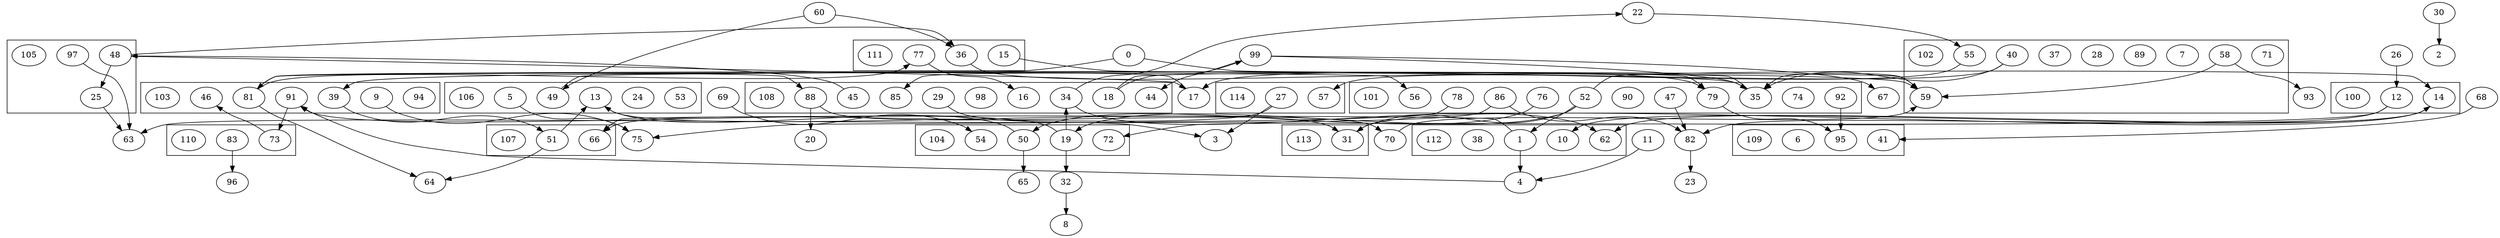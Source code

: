 digraph G {
subgraph cluster_0 {
14
12
100
}
subgraph cluster_1 {
86
74
76
47
78
90
92
56
52
35
79
101
}
subgraph cluster_2 {
71
58
59
59
7
89
28
37
55
40
102
}
subgraph cluster_3 {
94
37
9
12
46
9
81
39
91
37
103
}
subgraph cluster_4 {
59
71
58
46
50
19
19
46
54
50
59
72
104
}
subgraph cluster_5 {
48
25
97
7
78
105
}
subgraph cluster_6 {
53
24
13
49
5
106
}
subgraph cluster_7 {
19
97
51
66
107
}
subgraph cluster_8 {
44
45
18
34
24
98
88
85
16
29
108
}
subgraph cluster_9 {
28
72
95
41
5
6
109
}
subgraph cluster_10 {
7
73
83
53
34
110
}
subgraph cluster_11 {
28
14
49
59
77
36
15
49
111
}
subgraph cluster_12 {
46
1
62
50
54
10
38
14
112
}
subgraph cluster_13 {
34
95
31
113
}
subgraph cluster_14 {
52
41
57
27
114
}
25->63
58->59
49->59
50->65
69->54
81->56
4->91
51->64
88->70
34->62
60->49
30->2
27->3
81->77
40->57
31->14
5->75
39->51
0->39
60->36
32->8
77->16
1->66
48->25
14->82
15->35
99->67
91->73
81->64
48->17
50->13
55->17
11->4
52->14
48->36
26->12
34->22
45->48
40->35
29->3
97->63
68->41
22->55
70->59
0->59
58->93
12->72
78->75
19->32
52->31
51->13
99->44
27->66
9->75
19->34
86->63
79->95
99->35
13->31
82->23
52->19
18->79
36->79
47->82
76->50
18->99
59->35
12->10
14->62
17->85
73->46
52->1
81->88
35->81
1->4
92->95
88->20
19->91
86->82
83->96
}
